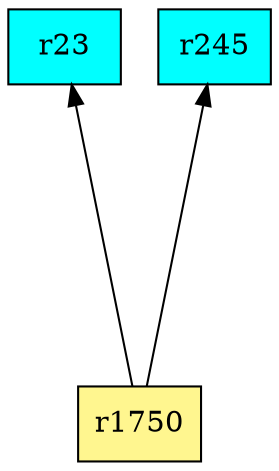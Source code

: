 digraph G {
rankdir=BT;ranksep="2.0";
"r1750" [shape=record,fillcolor=khaki1,style=filled,label="{r1750}"];
"r23" [shape=record,fillcolor=cyan,style=filled,label="{r23}"];
"r245" [shape=record,fillcolor=cyan,style=filled,label="{r245}"];
"r1750" -> "r245"
"r1750" -> "r23"
}